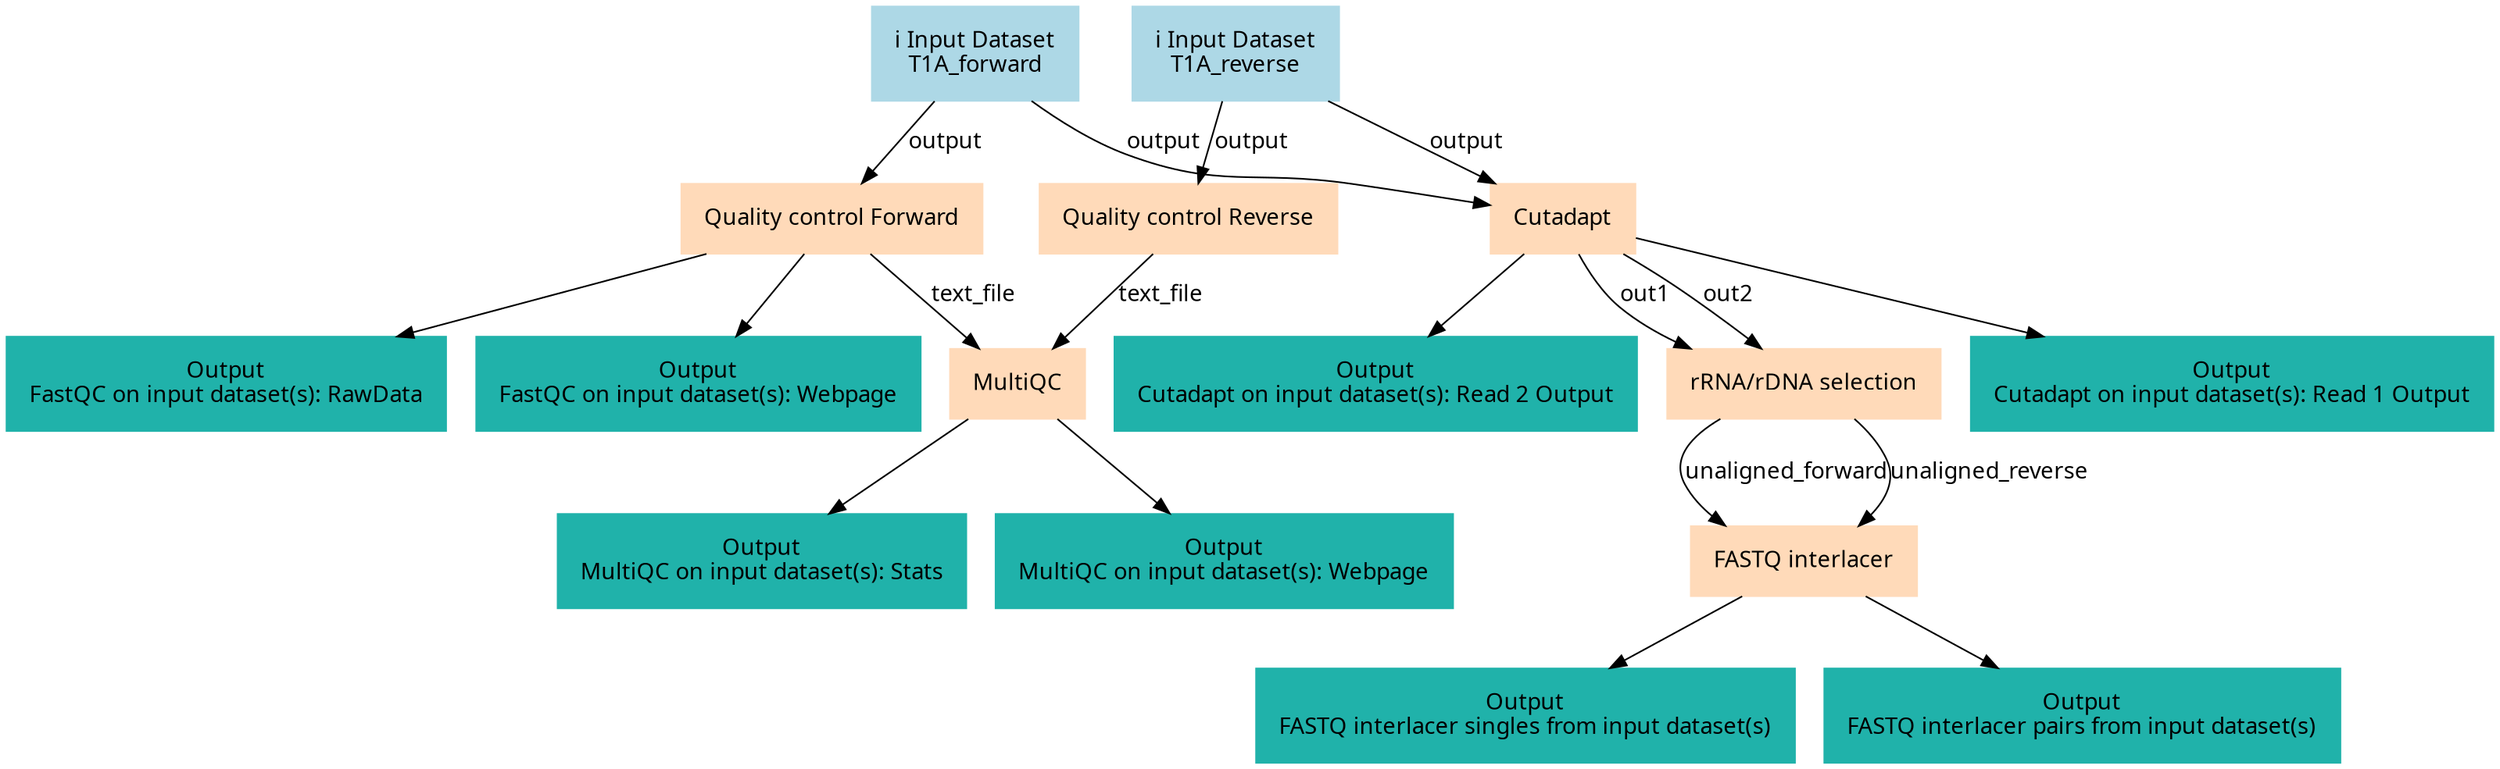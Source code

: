 digraph main {
  node [fontname="Atkinson Hyperlegible", shape=box, color=white,style=filled,color=peachpuff,margin="0.2,0.2"];
  edge [fontname="Atkinson Hyperlegible"];
  0[color=lightblue,label="ℹ️ Input Dataset\nT1A_forward"]
  1[color=lightblue,label="ℹ️ Input Dataset\nT1A_reverse"]
  2[label="Quality control Forward"]
  0 -> 2 [label="output"]
  k025f27660802461eafbda716e6f81ba8[color=lightseagreen,label="Output\nFastQC on input dataset(s): RawData"]
  2 -> k025f27660802461eafbda716e6f81ba8
  ka54ee2fd7bce439a9f1ff9ec9bf00efd[color=lightseagreen,label="Output\nFastQC on input dataset(s): Webpage"]
  2 -> ka54ee2fd7bce439a9f1ff9ec9bf00efd
  3[label="Quality control Reverse"]
  1 -> 3 [label="output"]
  4[label="Cutadapt"]
  0 -> 4 [label="output"]
  1 -> 4 [label="output"]
  k4bc7c8a4b98541ddb67fa3dfecd38a67[color=lightseagreen,label="Output\nCutadapt on input dataset(s): Read 1 Output"]
  4 -> k4bc7c8a4b98541ddb67fa3dfecd38a67
  k36ec0bbae49a47e2b916afec9b35cc3e[color=lightseagreen,label="Output\nCutadapt on input dataset(s): Read 2 Output"]
  4 -> k36ec0bbae49a47e2b916afec9b35cc3e
  5[label="MultiQC"]
  2 -> 5 [label="text_file"]
  3 -> 5 [label="text_file"]
  kb9ca21230ee040a0b2eccfc94fa35849[color=lightseagreen,label="Output\nMultiQC on input dataset(s): Stats"]
  5 -> kb9ca21230ee040a0b2eccfc94fa35849
  ke94ceb7a0d6b41c8b79d035b315e0a06[color=lightseagreen,label="Output\nMultiQC on input dataset(s): Webpage"]
  5 -> ke94ceb7a0d6b41c8b79d035b315e0a06
  6[label="rRNA/rDNA selection"]
  4 -> 6 [label="out1"]
  4 -> 6 [label="out2"]
  7[label="FASTQ interlacer"]
  6 -> 7 [label="unaligned_forward"]
  6 -> 7 [label="unaligned_reverse"]
  kb060eebccd14486e806eaae983bdf52d[color=lightseagreen,label="Output\nFASTQ interlacer singles from input dataset(s)"]
  7 -> kb060eebccd14486e806eaae983bdf52d
  k70b738db54514eaa91c0eb445be297fb[color=lightseagreen,label="Output\nFASTQ interlacer pairs from input dataset(s)"]
  7 -> k70b738db54514eaa91c0eb445be297fb
}